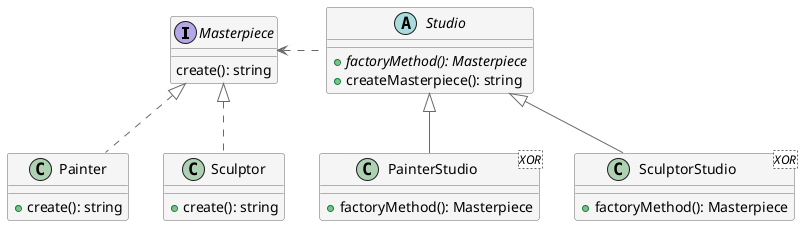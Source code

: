 @startuml

skinparam class {
  backgroundColor whitesmoke
  arrowColor dimgrey
  borderColor dimgrey
}

interface Masterpiece {
  create(): string
}

abstract class Studio {
  + {abstract} factoryMethod(): Masterpiece
  + createMasterpiece(): string
}

class Painter {
  + create(): string
}

class Sculptor {
  + create(): string
}

class PainterStudio <XOR> {
  + factoryMethod(): Masterpiece
}

class SculptorStudio <XOR> {
  + factoryMethod(): Masterpiece
}

Masterpiece <|.. Painter
Masterpiece <|.. Sculptor

Studio <|-- PainterStudio
Studio <|-- SculptorStudio

Masterpiece <. Studio

'Painter .. PainterStudio
'Sculptor .. SculptorStudio

@enduml

' Abstract class may also provide default implementation of factory method
' Client code is not aware of creator class (Studio)
